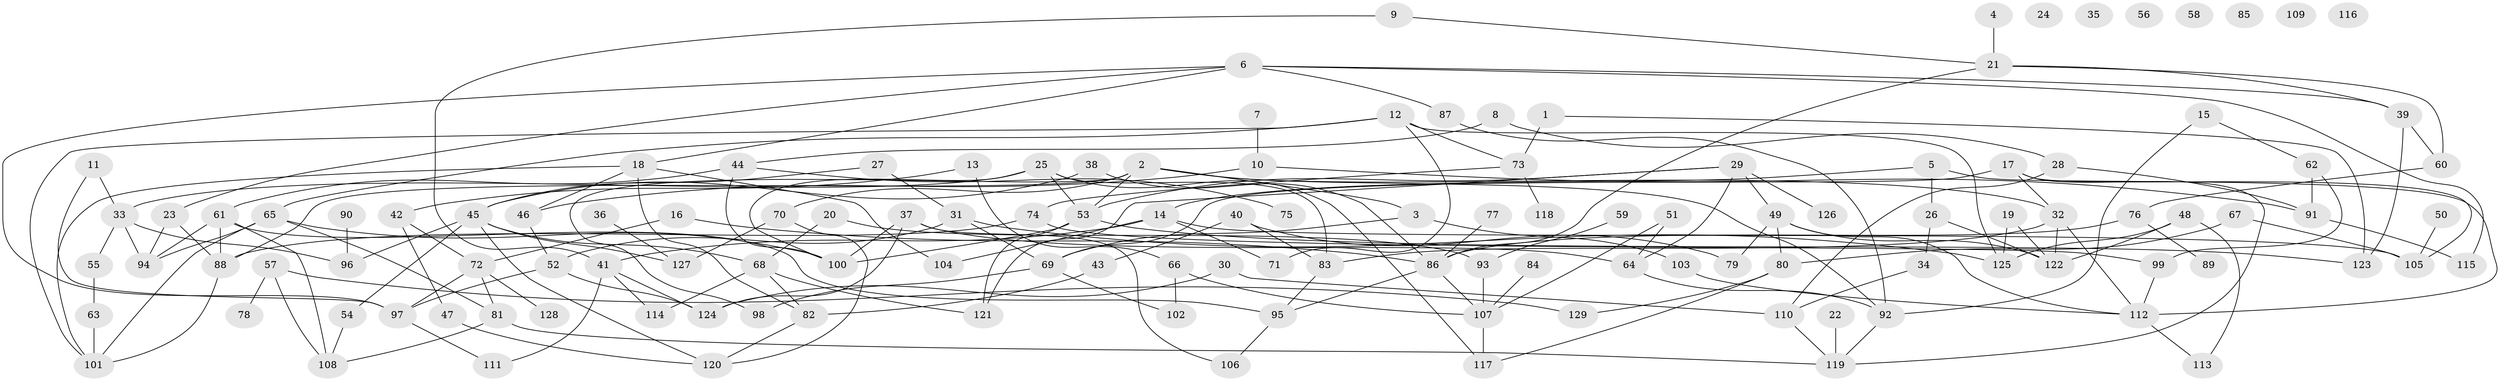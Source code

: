 // coarse degree distribution, {5: 0.12941176470588237, 9: 0.023529411764705882, 10: 0.023529411764705882, 7: 0.03529411764705882, 6: 0.047058823529411764, 2: 0.3058823529411765, 4: 0.16470588235294117, 12: 0.011764705882352941, 3: 0.11764705882352941, 1: 0.1411764705882353}
// Generated by graph-tools (version 1.1) at 2025/48/03/04/25 22:48:20]
// undirected, 129 vertices, 196 edges
graph export_dot {
  node [color=gray90,style=filled];
  1;
  2;
  3;
  4;
  5;
  6;
  7;
  8;
  9;
  10;
  11;
  12;
  13;
  14;
  15;
  16;
  17;
  18;
  19;
  20;
  21;
  22;
  23;
  24;
  25;
  26;
  27;
  28;
  29;
  30;
  31;
  32;
  33;
  34;
  35;
  36;
  37;
  38;
  39;
  40;
  41;
  42;
  43;
  44;
  45;
  46;
  47;
  48;
  49;
  50;
  51;
  52;
  53;
  54;
  55;
  56;
  57;
  58;
  59;
  60;
  61;
  62;
  63;
  64;
  65;
  66;
  67;
  68;
  69;
  70;
  71;
  72;
  73;
  74;
  75;
  76;
  77;
  78;
  79;
  80;
  81;
  82;
  83;
  84;
  85;
  86;
  87;
  88;
  89;
  90;
  91;
  92;
  93;
  94;
  95;
  96;
  97;
  98;
  99;
  100;
  101;
  102;
  103;
  104;
  105;
  106;
  107;
  108;
  109;
  110;
  111;
  112;
  113;
  114;
  115;
  116;
  117;
  118;
  119;
  120;
  121;
  122;
  123;
  124;
  125;
  126;
  127;
  128;
  129;
  1 -- 73;
  1 -- 123;
  2 -- 3;
  2 -- 32;
  2 -- 53;
  2 -- 70;
  2 -- 88;
  2 -- 92;
  2 -- 98;
  3 -- 69;
  3 -- 103;
  4 -- 21;
  5 -- 14;
  5 -- 26;
  5 -- 112;
  6 -- 18;
  6 -- 23;
  6 -- 39;
  6 -- 87;
  6 -- 97;
  6 -- 115;
  7 -- 10;
  8 -- 28;
  8 -- 44;
  9 -- 21;
  9 -- 41;
  10 -- 46;
  10 -- 91;
  11 -- 33;
  11 -- 97;
  12 -- 65;
  12 -- 71;
  12 -- 73;
  12 -- 101;
  12 -- 125;
  13 -- 42;
  13 -- 66;
  14 -- 41;
  14 -- 71;
  14 -- 104;
  14 -- 105;
  15 -- 62;
  15 -- 92;
  16 -- 72;
  16 -- 86;
  17 -- 32;
  17 -- 69;
  17 -- 105;
  17 -- 119;
  18 -- 46;
  18 -- 82;
  18 -- 101;
  18 -- 104;
  19 -- 122;
  19 -- 125;
  20 -- 68;
  20 -- 93;
  21 -- 39;
  21 -- 60;
  21 -- 86;
  22 -- 119;
  23 -- 88;
  23 -- 94;
  25 -- 33;
  25 -- 53;
  25 -- 83;
  25 -- 100;
  25 -- 117;
  26 -- 34;
  26 -- 122;
  27 -- 31;
  27 -- 45;
  28 -- 91;
  28 -- 110;
  29 -- 49;
  29 -- 53;
  29 -- 64;
  29 -- 121;
  29 -- 126;
  30 -- 110;
  30 -- 124;
  31 -- 52;
  31 -- 69;
  31 -- 125;
  32 -- 83;
  32 -- 112;
  32 -- 122;
  33 -- 55;
  33 -- 94;
  33 -- 96;
  34 -- 110;
  36 -- 127;
  37 -- 64;
  37 -- 100;
  37 -- 106;
  37 -- 124;
  38 -- 45;
  38 -- 86;
  39 -- 60;
  39 -- 123;
  40 -- 43;
  40 -- 79;
  40 -- 83;
  41 -- 111;
  41 -- 114;
  41 -- 124;
  42 -- 47;
  42 -- 72;
  43 -- 82;
  44 -- 61;
  44 -- 75;
  44 -- 100;
  45 -- 54;
  45 -- 68;
  45 -- 96;
  45 -- 120;
  45 -- 127;
  46 -- 52;
  47 -- 120;
  48 -- 113;
  48 -- 122;
  48 -- 125;
  49 -- 79;
  49 -- 80;
  49 -- 112;
  49 -- 122;
  50 -- 105;
  51 -- 64;
  51 -- 107;
  52 -- 97;
  52 -- 124;
  53 -- 100;
  53 -- 121;
  53 -- 123;
  54 -- 108;
  55 -- 63;
  57 -- 78;
  57 -- 108;
  57 -- 129;
  59 -- 93;
  60 -- 76;
  61 -- 88;
  61 -- 94;
  61 -- 95;
  61 -- 108;
  62 -- 91;
  62 -- 99;
  63 -- 101;
  64 -- 92;
  65 -- 81;
  65 -- 94;
  65 -- 100;
  65 -- 101;
  66 -- 102;
  66 -- 107;
  67 -- 80;
  67 -- 105;
  68 -- 82;
  68 -- 114;
  68 -- 121;
  69 -- 98;
  69 -- 102;
  70 -- 120;
  70 -- 127;
  72 -- 81;
  72 -- 97;
  72 -- 128;
  73 -- 74;
  73 -- 118;
  74 -- 88;
  74 -- 99;
  76 -- 86;
  76 -- 89;
  77 -- 86;
  80 -- 117;
  80 -- 129;
  81 -- 108;
  81 -- 119;
  82 -- 120;
  83 -- 95;
  84 -- 107;
  86 -- 95;
  86 -- 107;
  87 -- 92;
  88 -- 101;
  90 -- 96;
  91 -- 115;
  92 -- 119;
  93 -- 107;
  95 -- 106;
  97 -- 111;
  99 -- 112;
  103 -- 112;
  107 -- 117;
  110 -- 119;
  112 -- 113;
}
